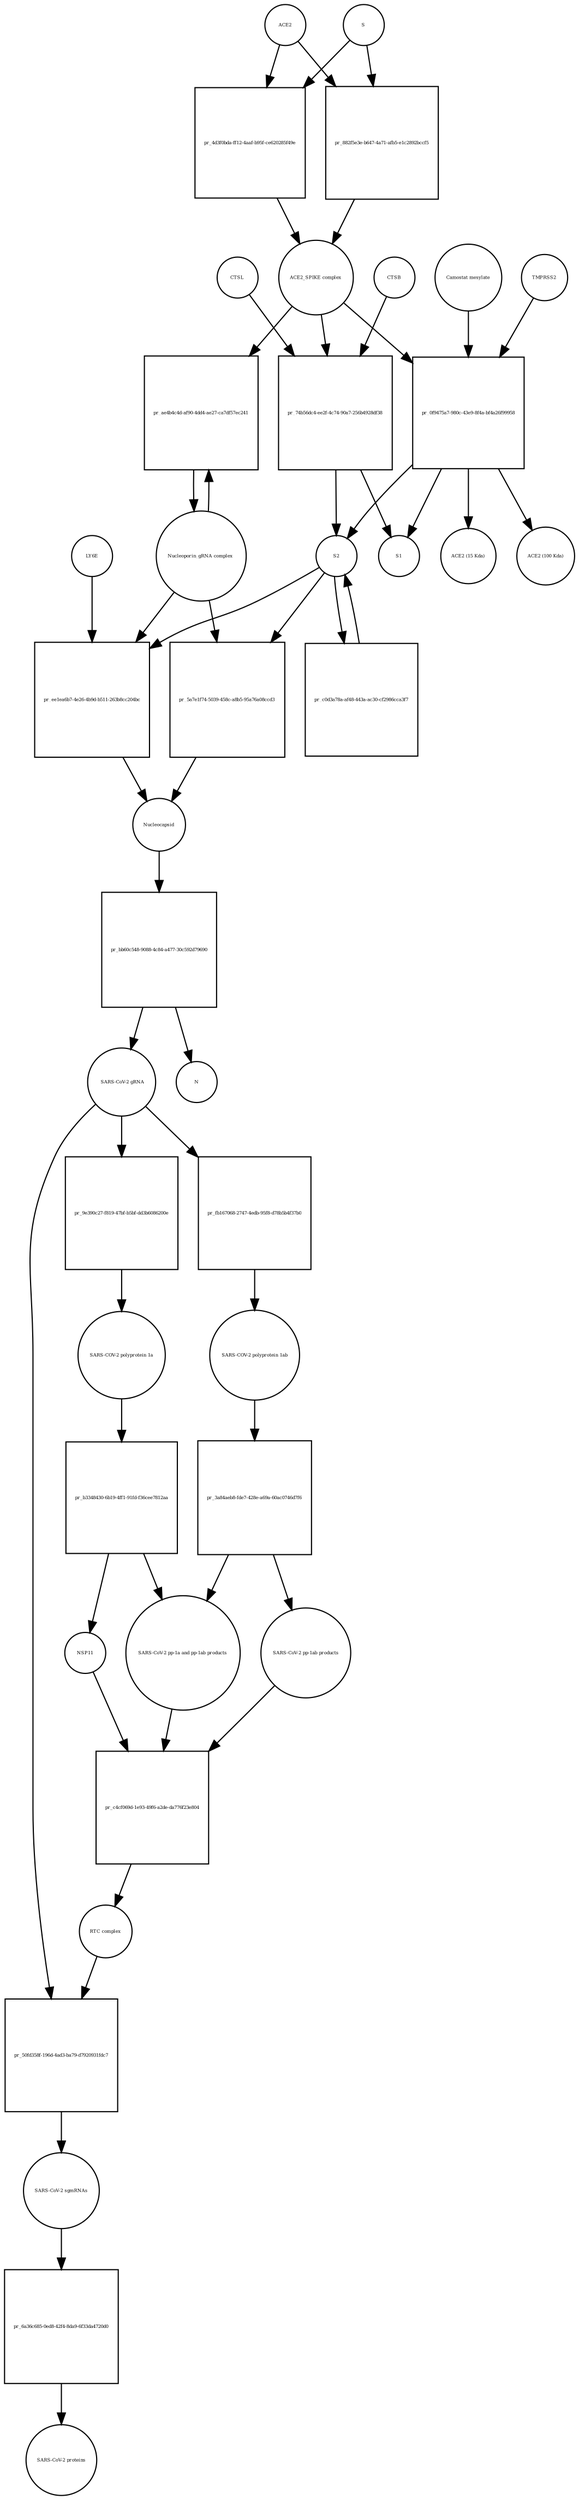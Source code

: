 strict digraph  {
ACE2 [annotation="", bipartite=0, cls=macromolecule, fontsize=4, label=ACE2, shape=circle];
"pr_4d3f0bda-ff12-4aaf-b95f-ce620285f49e" [annotation="", bipartite=1, cls=process, fontsize=4, label="pr_4d3f0bda-ff12-4aaf-b95f-ce620285f49e", shape=square];
"ACE2_SPIKE complex" [annotation="", bipartite=0, cls=complex, fontsize=4, label="ACE2_SPIKE complex", shape=circle];
S [annotation="", bipartite=0, cls="macromolecule multimer", fontsize=4, label=S, shape=circle];
"Nucleoporin_gRNA complex " [annotation="", bipartite=0, cls=complex, fontsize=4, label="Nucleoporin_gRNA complex ", shape=circle];
"pr_ae4b4c4d-af90-4dd4-ae27-ca7df57ec241" [annotation="", bipartite=1, cls=process, fontsize=4, label="pr_ae4b4c4d-af90-4dd4-ae27-ca7df57ec241", shape=square];
"pr_74b56dc4-ee2f-4c74-90a7-256b4928df38" [annotation="", bipartite=1, cls=process, fontsize=4, label="pr_74b56dc4-ee2f-4c74-90a7-256b4928df38", shape=square];
S2 [annotation="", bipartite=0, cls=macromolecule, fontsize=4, label=S2, shape=circle];
CTSB [annotation="", bipartite=0, cls=macromolecule, fontsize=4, label=CTSB, shape=circle];
CTSL [annotation="", bipartite=0, cls=macromolecule, fontsize=4, label=CTSL, shape=circle];
S1 [annotation="", bipartite=0, cls=macromolecule, fontsize=4, label=S1, shape=circle];
"pr_0f9475a7-980c-43e9-8f4a-bf4a26f99958" [annotation="", bipartite=1, cls=process, fontsize=4, label="pr_0f9475a7-980c-43e9-8f4a-bf4a26f99958", shape=square];
TMPRSS2 [annotation="", bipartite=0, cls=macromolecule, fontsize=4, label=TMPRSS2, shape=circle];
"Camostat mesylate" [annotation="urn_miriam_pubchem.compound_2536", bipartite=0, cls="simple chemical", fontsize=4, label="Camostat mesylate", shape=circle];
"ACE2 (15 Kda)" [annotation="", bipartite=0, cls=macromolecule, fontsize=4, label="ACE2 (15 Kda)", shape=circle];
"ACE2 (100 Kda)" [annotation="", bipartite=0, cls=macromolecule, fontsize=4, label="ACE2 (100 Kda)", shape=circle];
"pr_882f5e3e-b647-4a71-afb5-e1c2892bccf5" [annotation="", bipartite=1, cls=process, fontsize=4, label="pr_882f5e3e-b647-4a71-afb5-e1c2892bccf5", shape=square];
"pr_ee1ea6b7-4e26-4b9d-b511-263b8cc204bc" [annotation="", bipartite=1, cls=process, fontsize=4, label="pr_ee1ea6b7-4e26-4b9d-b511-263b8cc204bc", shape=square];
Nucleocapsid [annotation="", bipartite=0, cls=complex, fontsize=4, label=Nucleocapsid, shape=circle];
LY6E [annotation="", bipartite=0, cls=macromolecule, fontsize=4, label=LY6E, shape=circle];
"pr_c0d3a78a-af48-443a-ac30-cf2986cca3f7" [annotation="", bipartite=1, cls=process, fontsize=4, label="pr_c0d3a78a-af48-443a-ac30-cf2986cca3f7", shape=square];
"pr_5a7e1f74-5039-458c-a8b5-95a76a08ccd3" [annotation="", bipartite=1, cls=process, fontsize=4, label="pr_5a7e1f74-5039-458c-a8b5-95a76a08ccd3", shape=square];
" SARS-CoV-2 gRNA" [annotation="", bipartite=0, cls="nucleic acid feature", fontsize=4, label=" SARS-CoV-2 gRNA", shape=circle];
"pr_fb167068-2747-4edb-95f8-d78b5b4f37b0" [annotation="", bipartite=1, cls=process, fontsize=4, label="pr_fb167068-2747-4edb-95f8-d78b5b4f37b0", shape=square];
"SARS-COV-2 polyprotein 1ab" [annotation="", bipartite=0, cls=macromolecule, fontsize=4, label="SARS-COV-2 polyprotein 1ab", shape=circle];
"pr_bb60c548-9088-4c84-a477-30c592d79690" [annotation="", bipartite=1, cls=process, fontsize=4, label="pr_bb60c548-9088-4c84-a477-30c592d79690", shape=square];
N [annotation="", bipartite=0, cls=macromolecule, fontsize=4, label=N, shape=circle];
"pr_50fd358f-196d-4ad3-ba79-d7920931fdc7" [annotation="", bipartite=1, cls=process, fontsize=4, label="pr_50fd358f-196d-4ad3-ba79-d7920931fdc7", shape=square];
"SARS-CoV-2 sgmRNAs" [annotation="", bipartite=0, cls=complex, fontsize=4, label="SARS-CoV-2 sgmRNAs", shape=circle];
"RTC complex" [annotation="", bipartite=0, cls=complex, fontsize=4, label="RTC complex", shape=circle];
"pr_6a36c685-0ed8-42f4-8da9-6f33da4720d0" [annotation="", bipartite=1, cls=process, fontsize=4, label="pr_6a36c685-0ed8-42f4-8da9-6f33da4720d0", shape=square];
"SARS-CoV-2 proteins" [annotation="", bipartite=0, cls=complex, fontsize=4, label="SARS-CoV-2 proteins", shape=circle];
"pr_3a84aeb8-fde7-428e-a69a-60ac0746d7f6" [annotation="", bipartite=1, cls=process, fontsize=4, label="pr_3a84aeb8-fde7-428e-a69a-60ac0746d7f6", shape=square];
"SARS-CoV-2 pp-1ab products" [annotation="", bipartite=0, cls=complex, fontsize=4, label="SARS-CoV-2 pp-1ab products", shape=circle];
"SARS-CoV-2 pp-1a and pp-1ab products" [annotation="", bipartite=0, cls=complex, fontsize=4, label="SARS-CoV-2 pp-1a and pp-1ab products", shape=circle];
"pr_c4cf069d-1e93-49f6-a2de-da776f23e804" [annotation="", bipartite=1, cls=process, fontsize=4, label="pr_c4cf069d-1e93-49f6-a2de-da776f23e804", shape=square];
NSP11 [annotation="", bipartite=0, cls=macromolecule, fontsize=4, label=NSP11, shape=circle];
"SARS-COV-2 polyprotein 1a" [annotation="", bipartite=0, cls=macromolecule, fontsize=4, label="SARS-COV-2 polyprotein 1a", shape=circle];
"pr_b3348430-6b19-4ff1-91fd-f36cee7812aa" [annotation="", bipartite=1, cls=process, fontsize=4, label="pr_b3348430-6b19-4ff1-91fd-f36cee7812aa", shape=square];
"pr_9e390c27-f819-47bf-b5bf-dd3b6086200e" [annotation="", bipartite=1, cls=process, fontsize=4, label="pr_9e390c27-f819-47bf-b5bf-dd3b6086200e", shape=square];
ACE2 -> "pr_4d3f0bda-ff12-4aaf-b95f-ce620285f49e"  [annotation="", interaction_type=consumption];
ACE2 -> "pr_882f5e3e-b647-4a71-afb5-e1c2892bccf5"  [annotation="", interaction_type=consumption];
"pr_4d3f0bda-ff12-4aaf-b95f-ce620285f49e" -> "ACE2_SPIKE complex"  [annotation="", interaction_type=production];
"ACE2_SPIKE complex" -> "pr_ae4b4c4d-af90-4dd4-ae27-ca7df57ec241"  [annotation="urn_miriam_pubmed_32142651|urn_miriam_pubmed_32094589", interaction_type=stimulation];
"ACE2_SPIKE complex" -> "pr_74b56dc4-ee2f-4c74-90a7-256b4928df38"  [annotation="", interaction_type=consumption];
"ACE2_SPIKE complex" -> "pr_0f9475a7-980c-43e9-8f4a-bf4a26f99958"  [annotation="", interaction_type=consumption];
S -> "pr_4d3f0bda-ff12-4aaf-b95f-ce620285f49e"  [annotation="", interaction_type=consumption];
S -> "pr_882f5e3e-b647-4a71-afb5-e1c2892bccf5"  [annotation="", interaction_type=consumption];
"Nucleoporin_gRNA complex " -> "pr_ae4b4c4d-af90-4dd4-ae27-ca7df57ec241"  [annotation="", interaction_type=consumption];
"Nucleoporin_gRNA complex " -> "pr_ee1ea6b7-4e26-4b9d-b511-263b8cc204bc"  [annotation="", interaction_type=consumption];
"Nucleoporin_gRNA complex " -> "pr_5a7e1f74-5039-458c-a8b5-95a76a08ccd3"  [annotation="", interaction_type=consumption];
"pr_ae4b4c4d-af90-4dd4-ae27-ca7df57ec241" -> "Nucleoporin_gRNA complex "  [annotation="", interaction_type=production];
"pr_74b56dc4-ee2f-4c74-90a7-256b4928df38" -> S2  [annotation="", interaction_type=production];
"pr_74b56dc4-ee2f-4c74-90a7-256b4928df38" -> S1  [annotation="", interaction_type=production];
S2 -> "pr_ee1ea6b7-4e26-4b9d-b511-263b8cc204bc"  [annotation="urn_miriam_doi_10.1101%2F2020.03.05.979260|urn_miriam_doi_10.1101%2F2020.04.02.021469", interaction_type=stimulation];
S2 -> "pr_c0d3a78a-af48-443a-ac30-cf2986cca3f7"  [annotation="", interaction_type=consumption];
S2 -> "pr_5a7e1f74-5039-458c-a8b5-95a76a08ccd3"  [annotation="", interaction_type=stimulation];
CTSB -> "pr_74b56dc4-ee2f-4c74-90a7-256b4928df38"  [annotation=urn_miriam_pubmed_32142651, interaction_type=catalysis];
CTSL -> "pr_74b56dc4-ee2f-4c74-90a7-256b4928df38"  [annotation=urn_miriam_pubmed_32142651, interaction_type=catalysis];
"pr_0f9475a7-980c-43e9-8f4a-bf4a26f99958" -> S2  [annotation="", interaction_type=production];
"pr_0f9475a7-980c-43e9-8f4a-bf4a26f99958" -> S1  [annotation="", interaction_type=production];
"pr_0f9475a7-980c-43e9-8f4a-bf4a26f99958" -> "ACE2 (15 Kda)"  [annotation="", interaction_type=production];
"pr_0f9475a7-980c-43e9-8f4a-bf4a26f99958" -> "ACE2 (100 Kda)"  [annotation="", interaction_type=production];
TMPRSS2 -> "pr_0f9475a7-980c-43e9-8f4a-bf4a26f99958"  [annotation="urn_miriam_pubmed_32142651|urn_miriam_pubmed_32094589|urn_miriam_pubmed_24227843", interaction_type=catalysis];
"Camostat mesylate" -> "pr_0f9475a7-980c-43e9-8f4a-bf4a26f99958"  [annotation="urn_miriam_pubmed_32142651|urn_miriam_pubmed_32094589|urn_miriam_pubmed_24227843", interaction_type=inhibition];
"pr_882f5e3e-b647-4a71-afb5-e1c2892bccf5" -> "ACE2_SPIKE complex"  [annotation="", interaction_type=production];
"pr_ee1ea6b7-4e26-4b9d-b511-263b8cc204bc" -> Nucleocapsid  [annotation="", interaction_type=production];
Nucleocapsid -> "pr_bb60c548-9088-4c84-a477-30c592d79690"  [annotation="", interaction_type=consumption];
LY6E -> "pr_ee1ea6b7-4e26-4b9d-b511-263b8cc204bc"  [annotation="urn_miriam_doi_10.1101%2F2020.03.05.979260|urn_miriam_doi_10.1101%2F2020.04.02.021469", interaction_type=inhibition];
"pr_c0d3a78a-af48-443a-ac30-cf2986cca3f7" -> S2  [annotation="", interaction_type=production];
"pr_5a7e1f74-5039-458c-a8b5-95a76a08ccd3" -> Nucleocapsid  [annotation="", interaction_type=production];
" SARS-CoV-2 gRNA" -> "pr_fb167068-2747-4edb-95f8-d78b5b4f37b0"  [annotation="", interaction_type=consumption];
" SARS-CoV-2 gRNA" -> "pr_50fd358f-196d-4ad3-ba79-d7920931fdc7"  [annotation="", interaction_type=consumption];
" SARS-CoV-2 gRNA" -> "pr_9e390c27-f819-47bf-b5bf-dd3b6086200e"  [annotation="", interaction_type=consumption];
"pr_fb167068-2747-4edb-95f8-d78b5b4f37b0" -> "SARS-COV-2 polyprotein 1ab"  [annotation="", interaction_type=production];
"SARS-COV-2 polyprotein 1ab" -> "pr_3a84aeb8-fde7-428e-a69a-60ac0746d7f6"  [annotation=urn_miriam_pubmed_31226023, interaction_type=catalysis];
"pr_bb60c548-9088-4c84-a477-30c592d79690" -> " SARS-CoV-2 gRNA"  [annotation="", interaction_type=production];
"pr_bb60c548-9088-4c84-a477-30c592d79690" -> N  [annotation="", interaction_type=production];
"pr_50fd358f-196d-4ad3-ba79-d7920931fdc7" -> "SARS-CoV-2 sgmRNAs"  [annotation="", interaction_type=production];
"SARS-CoV-2 sgmRNAs" -> "pr_6a36c685-0ed8-42f4-8da9-6f33da4720d0"  [annotation="", interaction_type=consumption];
"RTC complex" -> "pr_50fd358f-196d-4ad3-ba79-d7920931fdc7"  [annotation=urn_miriam_pubmed_31226023, interaction_type="necessary stimulation"];
"pr_6a36c685-0ed8-42f4-8da9-6f33da4720d0" -> "SARS-CoV-2 proteins"  [annotation="", interaction_type=production];
"pr_3a84aeb8-fde7-428e-a69a-60ac0746d7f6" -> "SARS-CoV-2 pp-1ab products"  [annotation="", interaction_type=production];
"pr_3a84aeb8-fde7-428e-a69a-60ac0746d7f6" -> "SARS-CoV-2 pp-1a and pp-1ab products"  [annotation="", interaction_type=production];
"SARS-CoV-2 pp-1ab products" -> "pr_c4cf069d-1e93-49f6-a2de-da776f23e804"  [annotation="", interaction_type=consumption];
"SARS-CoV-2 pp-1a and pp-1ab products" -> "pr_c4cf069d-1e93-49f6-a2de-da776f23e804"  [annotation="", interaction_type=consumption];
"pr_c4cf069d-1e93-49f6-a2de-da776f23e804" -> "RTC complex"  [annotation="", interaction_type=production];
NSP11 -> "pr_c4cf069d-1e93-49f6-a2de-da776f23e804"  [annotation="", interaction_type=consumption];
"SARS-COV-2 polyprotein 1a" -> "pr_b3348430-6b19-4ff1-91fd-f36cee7812aa"  [annotation=urn_miriam_pubmed_31226023, interaction_type=catalysis];
"pr_b3348430-6b19-4ff1-91fd-f36cee7812aa" -> NSP11  [annotation="", interaction_type=production];
"pr_b3348430-6b19-4ff1-91fd-f36cee7812aa" -> "SARS-CoV-2 pp-1a and pp-1ab products"  [annotation="", interaction_type=production];
"pr_9e390c27-f819-47bf-b5bf-dd3b6086200e" -> "SARS-COV-2 polyprotein 1a"  [annotation="", interaction_type=production];
}

